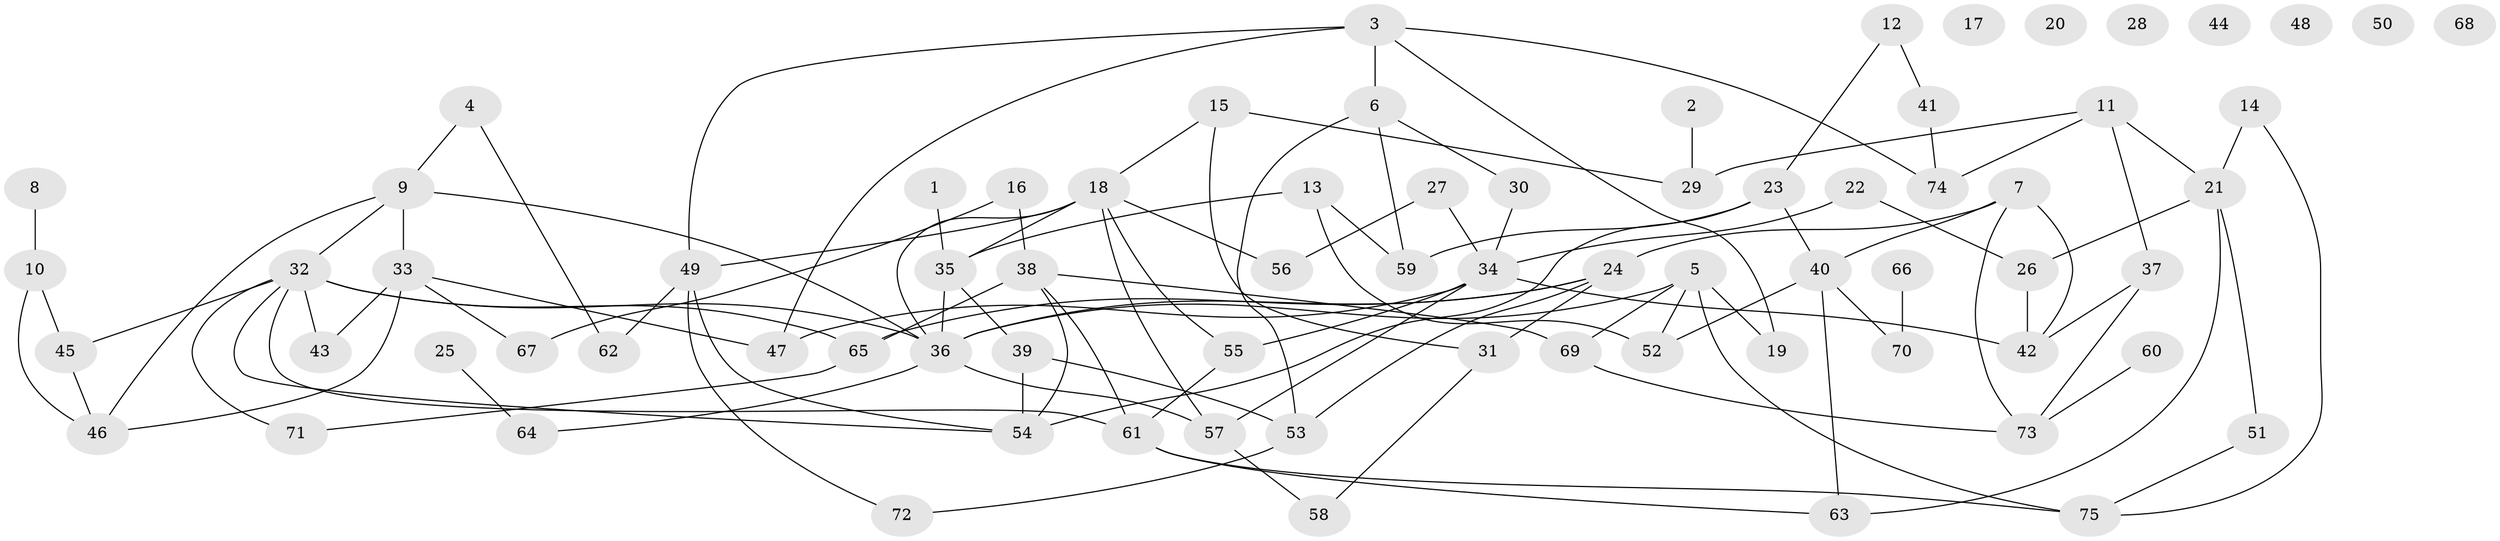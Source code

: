 // Generated by graph-tools (version 1.1) at 2025/25/03/09/25 03:25:12]
// undirected, 75 vertices, 113 edges
graph export_dot {
graph [start="1"]
  node [color=gray90,style=filled];
  1;
  2;
  3;
  4;
  5;
  6;
  7;
  8;
  9;
  10;
  11;
  12;
  13;
  14;
  15;
  16;
  17;
  18;
  19;
  20;
  21;
  22;
  23;
  24;
  25;
  26;
  27;
  28;
  29;
  30;
  31;
  32;
  33;
  34;
  35;
  36;
  37;
  38;
  39;
  40;
  41;
  42;
  43;
  44;
  45;
  46;
  47;
  48;
  49;
  50;
  51;
  52;
  53;
  54;
  55;
  56;
  57;
  58;
  59;
  60;
  61;
  62;
  63;
  64;
  65;
  66;
  67;
  68;
  69;
  70;
  71;
  72;
  73;
  74;
  75;
  1 -- 35;
  2 -- 29;
  3 -- 6;
  3 -- 19;
  3 -- 47;
  3 -- 49;
  3 -- 74;
  4 -- 9;
  4 -- 62;
  5 -- 19;
  5 -- 36;
  5 -- 52;
  5 -- 69;
  5 -- 75;
  6 -- 30;
  6 -- 53;
  6 -- 59;
  7 -- 24;
  7 -- 40;
  7 -- 42;
  7 -- 73;
  8 -- 10;
  9 -- 32;
  9 -- 33;
  9 -- 36;
  9 -- 46;
  10 -- 45;
  10 -- 46;
  11 -- 21;
  11 -- 29;
  11 -- 37;
  11 -- 74;
  12 -- 23;
  12 -- 41;
  13 -- 35;
  13 -- 52;
  13 -- 59;
  14 -- 21;
  14 -- 75;
  15 -- 18;
  15 -- 29;
  15 -- 31;
  16 -- 38;
  16 -- 67;
  18 -- 35;
  18 -- 36;
  18 -- 49;
  18 -- 55;
  18 -- 56;
  18 -- 57;
  21 -- 26;
  21 -- 51;
  21 -- 63;
  22 -- 26;
  22 -- 34;
  23 -- 40;
  23 -- 54;
  23 -- 59;
  24 -- 31;
  24 -- 36;
  24 -- 53;
  24 -- 65;
  25 -- 64;
  26 -- 42;
  27 -- 34;
  27 -- 56;
  30 -- 34;
  31 -- 58;
  32 -- 36;
  32 -- 43;
  32 -- 45;
  32 -- 54;
  32 -- 61;
  32 -- 65;
  32 -- 71;
  33 -- 43;
  33 -- 46;
  33 -- 47;
  33 -- 67;
  34 -- 42;
  34 -- 47;
  34 -- 55;
  34 -- 57;
  35 -- 36;
  35 -- 39;
  36 -- 57;
  36 -- 64;
  37 -- 42;
  37 -- 73;
  38 -- 54;
  38 -- 61;
  38 -- 65;
  38 -- 69;
  39 -- 53;
  39 -- 54;
  40 -- 52;
  40 -- 63;
  40 -- 70;
  41 -- 74;
  45 -- 46;
  49 -- 54;
  49 -- 62;
  49 -- 72;
  51 -- 75;
  53 -- 72;
  55 -- 61;
  57 -- 58;
  60 -- 73;
  61 -- 63;
  61 -- 75;
  65 -- 71;
  66 -- 70;
  69 -- 73;
}
